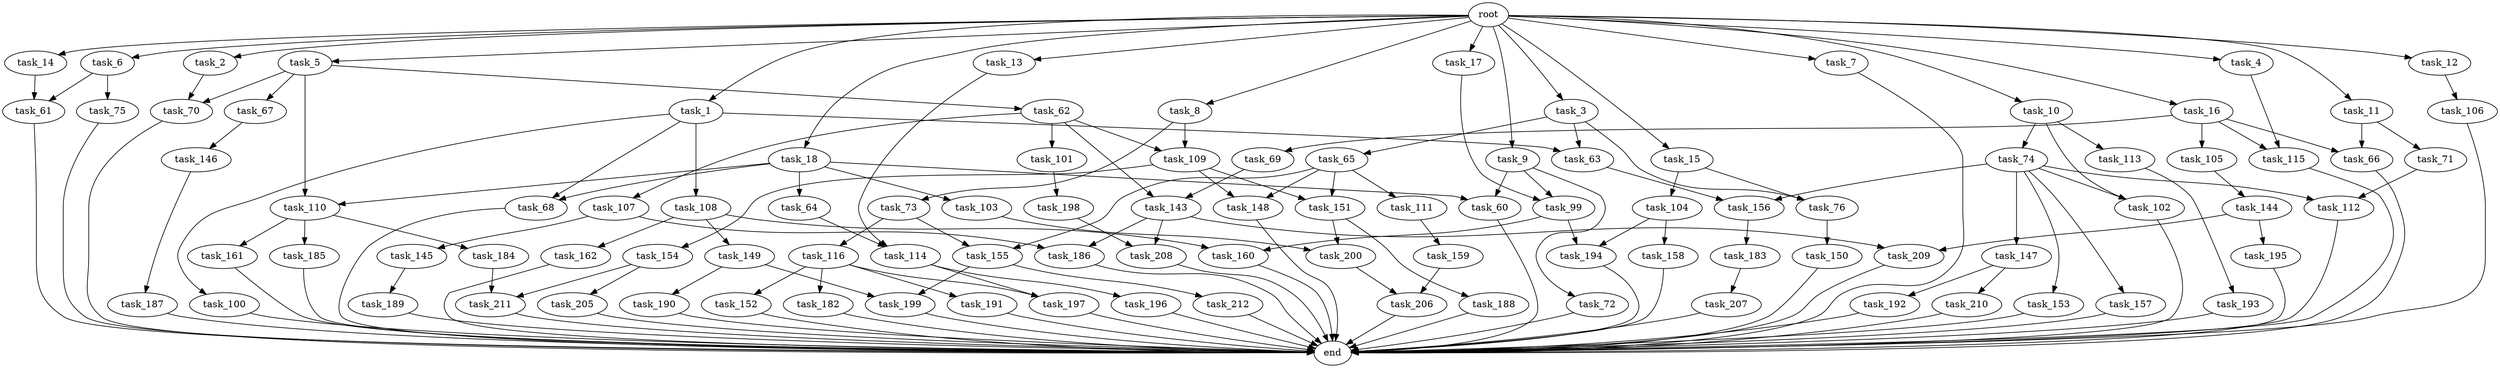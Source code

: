 digraph G {
  root [size="0.000000"];
  task_1 [size="2.048000"];
  task_2 [size="2.048000"];
  task_3 [size="2.048000"];
  task_4 [size="2.048000"];
  task_5 [size="2.048000"];
  task_6 [size="2.048000"];
  task_7 [size="2.048000"];
  task_8 [size="2.048000"];
  task_9 [size="2.048000"];
  task_10 [size="2.048000"];
  task_11 [size="2.048000"];
  task_12 [size="2.048000"];
  task_13 [size="2.048000"];
  task_14 [size="2.048000"];
  task_15 [size="2.048000"];
  task_16 [size="2.048000"];
  task_17 [size="2.048000"];
  task_18 [size="2.048000"];
  task_60 [size="429496729.600000"];
  task_61 [size="343597383.680000"];
  task_62 [size="841813590.016000"];
  task_63 [size="2491081031.680000"];
  task_64 [size="154618822.656000"];
  task_65 [size="1099511627.776000"];
  task_66 [size="1546188226.560000"];
  task_67 [size="841813590.016000"];
  task_68 [size="1546188226.560000"];
  task_69 [size="154618822.656000"];
  task_70 [size="1460288880.640000"];
  task_71 [size="1391569403.904000"];
  task_72 [size="274877906.944000"];
  task_73 [size="618475290.624000"];
  task_74 [size="841813590.016000"];
  task_75 [size="68719476.736000"];
  task_76 [size="2817498546.176000"];
  task_99 [size="893353197.568000"];
  task_100 [size="1391569403.904000"];
  task_101 [size="1099511627.776000"];
  task_102 [size="1116691496.960000"];
  task_103 [size="154618822.656000"];
  task_104 [size="1717986918.400000"];
  task_105 [size="154618822.656000"];
  task_106 [size="841813590.016000"];
  task_107 [size="1099511627.776000"];
  task_108 [size="1391569403.904000"];
  task_109 [size="1717986918.400000"];
  task_110 [size="996432412.672000"];
  task_111 [size="618475290.624000"];
  task_112 [size="1992864825.344000"];
  task_113 [size="841813590.016000"];
  task_114 [size="1941325217.792000"];
  task_115 [size="996432412.672000"];
  task_116 [size="68719476.736000"];
  task_143 [size="1374389534.720000"];
  task_144 [size="1717986918.400000"];
  task_145 [size="1391569403.904000"];
  task_146 [size="68719476.736000"];
  task_147 [size="274877906.944000"];
  task_148 [size="1460288880.640000"];
  task_149 [size="1391569403.904000"];
  task_150 [size="274877906.944000"];
  task_151 [size="1460288880.640000"];
  task_152 [size="618475290.624000"];
  task_153 [size="274877906.944000"];
  task_154 [size="841813590.016000"];
  task_155 [size="687194767.360000"];
  task_156 [size="549755813.888000"];
  task_157 [size="274877906.944000"];
  task_158 [size="618475290.624000"];
  task_159 [size="1391569403.904000"];
  task_160 [size="1460288880.640000"];
  task_161 [size="841813590.016000"];
  task_162 [size="1391569403.904000"];
  task_182 [size="618475290.624000"];
  task_183 [size="1099511627.776000"];
  task_184 [size="841813590.016000"];
  task_185 [size="841813590.016000"];
  task_186 [size="2010044694.528000"];
  task_187 [size="1099511627.776000"];
  task_188 [size="618475290.624000"];
  task_189 [size="1099511627.776000"];
  task_190 [size="1717986918.400000"];
  task_191 [size="618475290.624000"];
  task_192 [size="618475290.624000"];
  task_193 [size="841813590.016000"];
  task_194 [size="687194767.360000"];
  task_195 [size="1391569403.904000"];
  task_196 [size="618475290.624000"];
  task_197 [size="1236950581.248000"];
  task_198 [size="1717986918.400000"];
  task_199 [size="3109556322.304000"];
  task_200 [size="1236950581.248000"];
  task_205 [size="429496729.600000"];
  task_206 [size="3109556322.304000"];
  task_207 [size="1391569403.904000"];
  task_208 [size="773094113.280000"];
  task_209 [size="2010044694.528000"];
  task_210 [size="618475290.624000"];
  task_211 [size="704374636.544000"];
  task_212 [size="1391569403.904000"];
  end [size="0.000000"];

  root -> task_1 [size="1.000000"];
  root -> task_2 [size="1.000000"];
  root -> task_3 [size="1.000000"];
  root -> task_4 [size="1.000000"];
  root -> task_5 [size="1.000000"];
  root -> task_6 [size="1.000000"];
  root -> task_7 [size="1.000000"];
  root -> task_8 [size="1.000000"];
  root -> task_9 [size="1.000000"];
  root -> task_10 [size="1.000000"];
  root -> task_11 [size="1.000000"];
  root -> task_12 [size="1.000000"];
  root -> task_13 [size="1.000000"];
  root -> task_14 [size="1.000000"];
  root -> task_15 [size="1.000000"];
  root -> task_16 [size="1.000000"];
  root -> task_17 [size="1.000000"];
  root -> task_18 [size="1.000000"];
  task_1 -> task_63 [size="679477248.000000"];
  task_1 -> task_68 [size="679477248.000000"];
  task_1 -> task_100 [size="679477248.000000"];
  task_1 -> task_108 [size="679477248.000000"];
  task_2 -> task_70 [size="301989888.000000"];
  task_3 -> task_63 [size="536870912.000000"];
  task_3 -> task_65 [size="536870912.000000"];
  task_3 -> task_76 [size="536870912.000000"];
  task_4 -> task_115 [size="411041792.000000"];
  task_5 -> task_62 [size="411041792.000000"];
  task_5 -> task_67 [size="411041792.000000"];
  task_5 -> task_70 [size="411041792.000000"];
  task_5 -> task_110 [size="411041792.000000"];
  task_6 -> task_61 [size="33554432.000000"];
  task_6 -> task_75 [size="33554432.000000"];
  task_7 -> end [size="1.000000"];
  task_8 -> task_73 [size="301989888.000000"];
  task_8 -> task_109 [size="301989888.000000"];
  task_9 -> task_60 [size="134217728.000000"];
  task_9 -> task_72 [size="134217728.000000"];
  task_9 -> task_99 [size="134217728.000000"];
  task_10 -> task_74 [size="411041792.000000"];
  task_10 -> task_102 [size="411041792.000000"];
  task_10 -> task_113 [size="411041792.000000"];
  task_11 -> task_66 [size="679477248.000000"];
  task_11 -> task_71 [size="679477248.000000"];
  task_12 -> task_106 [size="411041792.000000"];
  task_13 -> task_114 [size="536870912.000000"];
  task_14 -> task_61 [size="134217728.000000"];
  task_15 -> task_76 [size="838860800.000000"];
  task_15 -> task_104 [size="838860800.000000"];
  task_16 -> task_66 [size="75497472.000000"];
  task_16 -> task_69 [size="75497472.000000"];
  task_16 -> task_105 [size="75497472.000000"];
  task_16 -> task_115 [size="75497472.000000"];
  task_17 -> task_99 [size="301989888.000000"];
  task_18 -> task_60 [size="75497472.000000"];
  task_18 -> task_64 [size="75497472.000000"];
  task_18 -> task_68 [size="75497472.000000"];
  task_18 -> task_103 [size="75497472.000000"];
  task_18 -> task_110 [size="75497472.000000"];
  task_60 -> end [size="1.000000"];
  task_61 -> end [size="1.000000"];
  task_62 -> task_101 [size="536870912.000000"];
  task_62 -> task_107 [size="536870912.000000"];
  task_62 -> task_109 [size="536870912.000000"];
  task_62 -> task_143 [size="536870912.000000"];
  task_63 -> task_156 [size="134217728.000000"];
  task_64 -> task_114 [size="411041792.000000"];
  task_65 -> task_111 [size="301989888.000000"];
  task_65 -> task_148 [size="301989888.000000"];
  task_65 -> task_151 [size="301989888.000000"];
  task_65 -> task_155 [size="301989888.000000"];
  task_66 -> end [size="1.000000"];
  task_67 -> task_146 [size="33554432.000000"];
  task_68 -> end [size="1.000000"];
  task_69 -> task_143 [size="134217728.000000"];
  task_70 -> end [size="1.000000"];
  task_71 -> task_112 [size="838860800.000000"];
  task_72 -> end [size="1.000000"];
  task_73 -> task_116 [size="33554432.000000"];
  task_73 -> task_155 [size="33554432.000000"];
  task_74 -> task_102 [size="134217728.000000"];
  task_74 -> task_112 [size="134217728.000000"];
  task_74 -> task_147 [size="134217728.000000"];
  task_74 -> task_153 [size="134217728.000000"];
  task_74 -> task_156 [size="134217728.000000"];
  task_74 -> task_157 [size="134217728.000000"];
  task_75 -> end [size="1.000000"];
  task_76 -> task_150 [size="134217728.000000"];
  task_99 -> task_160 [size="33554432.000000"];
  task_99 -> task_194 [size="33554432.000000"];
  task_100 -> end [size="1.000000"];
  task_101 -> task_198 [size="838860800.000000"];
  task_102 -> end [size="1.000000"];
  task_103 -> task_200 [size="301989888.000000"];
  task_104 -> task_158 [size="301989888.000000"];
  task_104 -> task_194 [size="301989888.000000"];
  task_105 -> task_144 [size="838860800.000000"];
  task_106 -> end [size="1.000000"];
  task_107 -> task_145 [size="679477248.000000"];
  task_107 -> task_186 [size="679477248.000000"];
  task_108 -> task_149 [size="679477248.000000"];
  task_108 -> task_160 [size="679477248.000000"];
  task_108 -> task_162 [size="679477248.000000"];
  task_109 -> task_148 [size="411041792.000000"];
  task_109 -> task_151 [size="411041792.000000"];
  task_109 -> task_154 [size="411041792.000000"];
  task_110 -> task_161 [size="411041792.000000"];
  task_110 -> task_184 [size="411041792.000000"];
  task_110 -> task_185 [size="411041792.000000"];
  task_111 -> task_159 [size="679477248.000000"];
  task_112 -> end [size="1.000000"];
  task_113 -> task_193 [size="411041792.000000"];
  task_114 -> task_196 [size="301989888.000000"];
  task_114 -> task_197 [size="301989888.000000"];
  task_115 -> end [size="1.000000"];
  task_116 -> task_152 [size="301989888.000000"];
  task_116 -> task_182 [size="301989888.000000"];
  task_116 -> task_191 [size="301989888.000000"];
  task_116 -> task_197 [size="301989888.000000"];
  task_143 -> task_186 [size="301989888.000000"];
  task_143 -> task_208 [size="301989888.000000"];
  task_143 -> task_209 [size="301989888.000000"];
  task_144 -> task_195 [size="679477248.000000"];
  task_144 -> task_209 [size="679477248.000000"];
  task_145 -> task_189 [size="536870912.000000"];
  task_146 -> task_187 [size="536870912.000000"];
  task_147 -> task_192 [size="301989888.000000"];
  task_147 -> task_210 [size="301989888.000000"];
  task_148 -> end [size="1.000000"];
  task_149 -> task_190 [size="838860800.000000"];
  task_149 -> task_199 [size="838860800.000000"];
  task_150 -> end [size="1.000000"];
  task_151 -> task_188 [size="301989888.000000"];
  task_151 -> task_200 [size="301989888.000000"];
  task_152 -> end [size="1.000000"];
  task_153 -> end [size="1.000000"];
  task_154 -> task_205 [size="209715200.000000"];
  task_154 -> task_211 [size="209715200.000000"];
  task_155 -> task_199 [size="679477248.000000"];
  task_155 -> task_212 [size="679477248.000000"];
  task_156 -> task_183 [size="536870912.000000"];
  task_157 -> end [size="1.000000"];
  task_158 -> end [size="1.000000"];
  task_159 -> task_206 [size="838860800.000000"];
  task_160 -> end [size="1.000000"];
  task_161 -> end [size="1.000000"];
  task_162 -> end [size="1.000000"];
  task_182 -> end [size="1.000000"];
  task_183 -> task_207 [size="679477248.000000"];
  task_184 -> task_211 [size="134217728.000000"];
  task_185 -> end [size="1.000000"];
  task_186 -> end [size="1.000000"];
  task_187 -> end [size="1.000000"];
  task_188 -> end [size="1.000000"];
  task_189 -> end [size="1.000000"];
  task_190 -> end [size="1.000000"];
  task_191 -> end [size="1.000000"];
  task_192 -> end [size="1.000000"];
  task_193 -> end [size="1.000000"];
  task_194 -> end [size="1.000000"];
  task_195 -> end [size="1.000000"];
  task_196 -> end [size="1.000000"];
  task_197 -> end [size="1.000000"];
  task_198 -> task_208 [size="75497472.000000"];
  task_199 -> end [size="1.000000"];
  task_200 -> task_206 [size="679477248.000000"];
  task_205 -> end [size="1.000000"];
  task_206 -> end [size="1.000000"];
  task_207 -> end [size="1.000000"];
  task_208 -> end [size="1.000000"];
  task_209 -> end [size="1.000000"];
  task_210 -> end [size="1.000000"];
  task_211 -> end [size="1.000000"];
  task_212 -> end [size="1.000000"];
}
